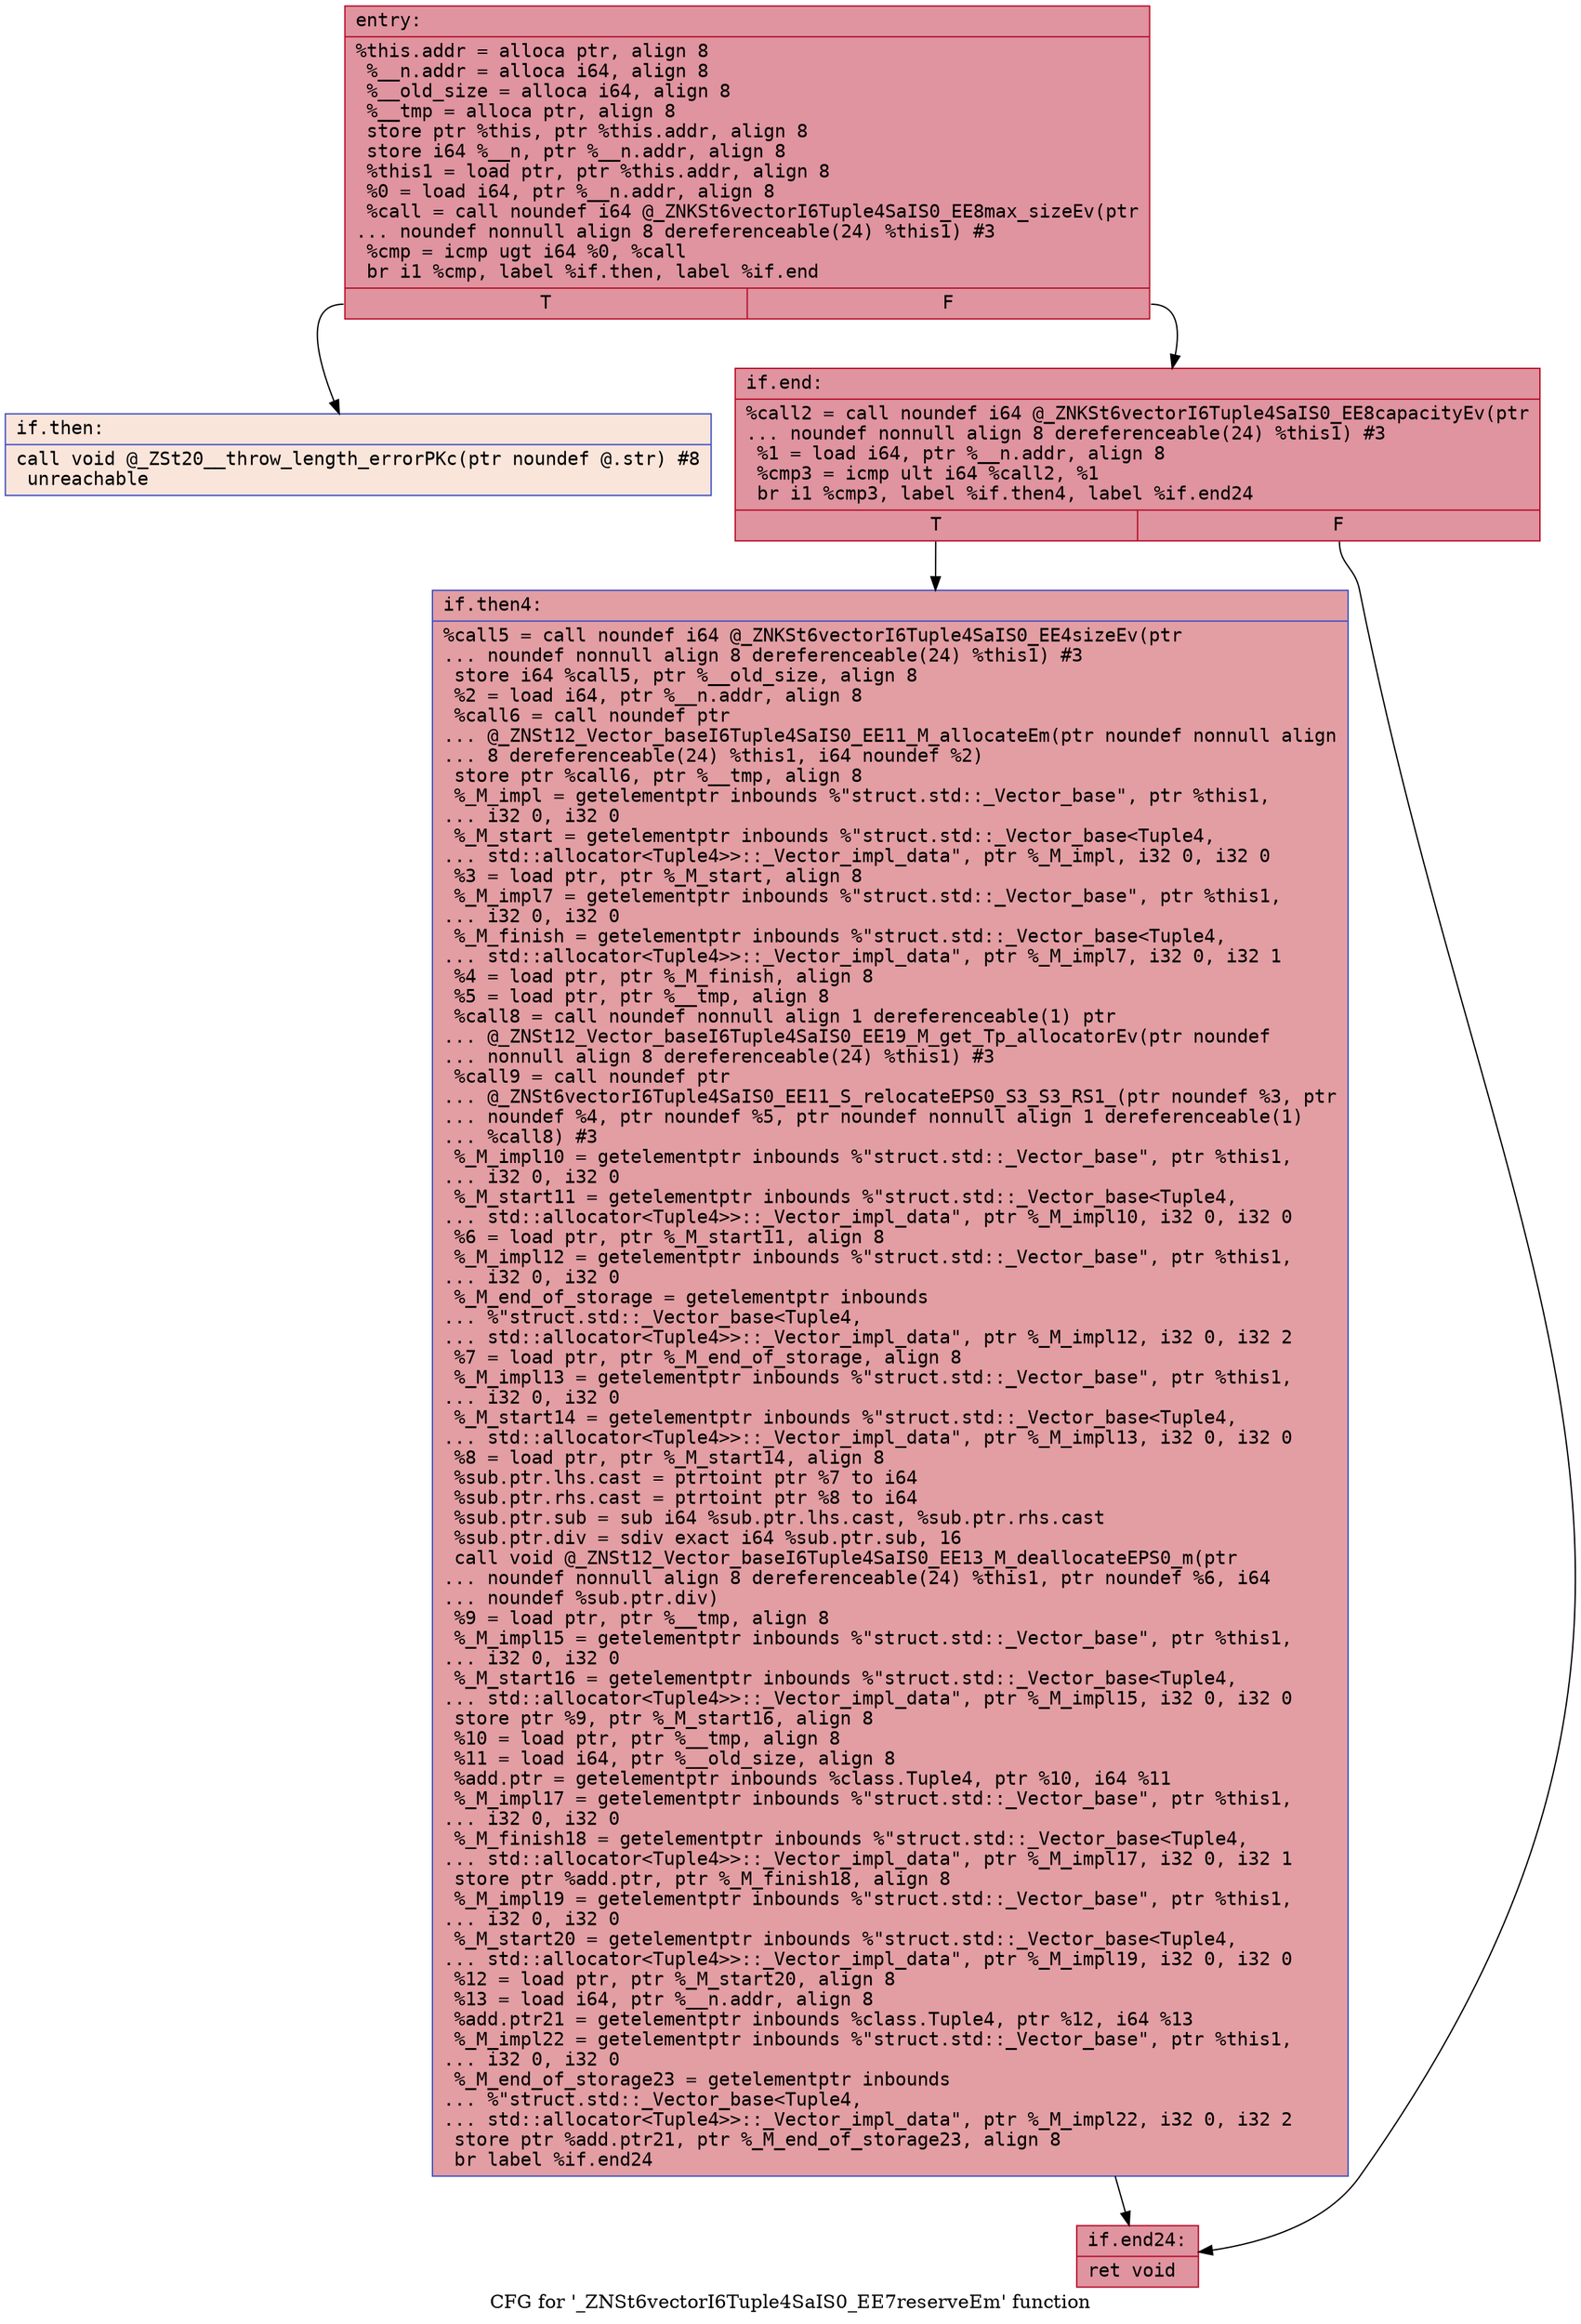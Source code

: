 digraph "CFG for '_ZNSt6vectorI6Tuple4SaIS0_EE7reserveEm' function" {
	label="CFG for '_ZNSt6vectorI6Tuple4SaIS0_EE7reserveEm' function";

	Node0x55c606351470 [shape=record,color="#b70d28ff", style=filled, fillcolor="#b70d2870" fontname="Courier",label="{entry:\l|  %this.addr = alloca ptr, align 8\l  %__n.addr = alloca i64, align 8\l  %__old_size = alloca i64, align 8\l  %__tmp = alloca ptr, align 8\l  store ptr %this, ptr %this.addr, align 8\l  store i64 %__n, ptr %__n.addr, align 8\l  %this1 = load ptr, ptr %this.addr, align 8\l  %0 = load i64, ptr %__n.addr, align 8\l  %call = call noundef i64 @_ZNKSt6vectorI6Tuple4SaIS0_EE8max_sizeEv(ptr\l... noundef nonnull align 8 dereferenceable(24) %this1) #3\l  %cmp = icmp ugt i64 %0, %call\l  br i1 %cmp, label %if.then, label %if.end\l|{<s0>T|<s1>F}}"];
	Node0x55c606351470:s0 -> Node0x55c606351bb0[tooltip="entry -> if.then\nProbability 0.00%" ];
	Node0x55c606351470:s1 -> Node0x55c606351c20[tooltip="entry -> if.end\nProbability 100.00%" ];
	Node0x55c606351bb0 [shape=record,color="#3d50c3ff", style=filled, fillcolor="#f4c5ad70" fontname="Courier",label="{if.then:\l|  call void @_ZSt20__throw_length_errorPKc(ptr noundef @.str) #8\l  unreachable\l}"];
	Node0x55c606351c20 [shape=record,color="#b70d28ff", style=filled, fillcolor="#b70d2870" fontname="Courier",label="{if.end:\l|  %call2 = call noundef i64 @_ZNKSt6vectorI6Tuple4SaIS0_EE8capacityEv(ptr\l... noundef nonnull align 8 dereferenceable(24) %this1) #3\l  %1 = load i64, ptr %__n.addr, align 8\l  %cmp3 = icmp ult i64 %call2, %1\l  br i1 %cmp3, label %if.then4, label %if.end24\l|{<s0>T|<s1>F}}"];
	Node0x55c606351c20:s0 -> Node0x55c606352440[tooltip="if.end -> if.then4\nProbability 50.00%" ];
	Node0x55c606351c20:s1 -> Node0x55c6063524f0[tooltip="if.end -> if.end24\nProbability 50.00%" ];
	Node0x55c606352440 [shape=record,color="#3d50c3ff", style=filled, fillcolor="#be242e70" fontname="Courier",label="{if.then4:\l|  %call5 = call noundef i64 @_ZNKSt6vectorI6Tuple4SaIS0_EE4sizeEv(ptr\l... noundef nonnull align 8 dereferenceable(24) %this1) #3\l  store i64 %call5, ptr %__old_size, align 8\l  %2 = load i64, ptr %__n.addr, align 8\l  %call6 = call noundef ptr\l... @_ZNSt12_Vector_baseI6Tuple4SaIS0_EE11_M_allocateEm(ptr noundef nonnull align\l... 8 dereferenceable(24) %this1, i64 noundef %2)\l  store ptr %call6, ptr %__tmp, align 8\l  %_M_impl = getelementptr inbounds %\"struct.std::_Vector_base\", ptr %this1,\l... i32 0, i32 0\l  %_M_start = getelementptr inbounds %\"struct.std::_Vector_base\<Tuple4,\l... std::allocator\<Tuple4\>\>::_Vector_impl_data\", ptr %_M_impl, i32 0, i32 0\l  %3 = load ptr, ptr %_M_start, align 8\l  %_M_impl7 = getelementptr inbounds %\"struct.std::_Vector_base\", ptr %this1,\l... i32 0, i32 0\l  %_M_finish = getelementptr inbounds %\"struct.std::_Vector_base\<Tuple4,\l... std::allocator\<Tuple4\>\>::_Vector_impl_data\", ptr %_M_impl7, i32 0, i32 1\l  %4 = load ptr, ptr %_M_finish, align 8\l  %5 = load ptr, ptr %__tmp, align 8\l  %call8 = call noundef nonnull align 1 dereferenceable(1) ptr\l... @_ZNSt12_Vector_baseI6Tuple4SaIS0_EE19_M_get_Tp_allocatorEv(ptr noundef\l... nonnull align 8 dereferenceable(24) %this1) #3\l  %call9 = call noundef ptr\l... @_ZNSt6vectorI6Tuple4SaIS0_EE11_S_relocateEPS0_S3_S3_RS1_(ptr noundef %3, ptr\l... noundef %4, ptr noundef %5, ptr noundef nonnull align 1 dereferenceable(1)\l... %call8) #3\l  %_M_impl10 = getelementptr inbounds %\"struct.std::_Vector_base\", ptr %this1,\l... i32 0, i32 0\l  %_M_start11 = getelementptr inbounds %\"struct.std::_Vector_base\<Tuple4,\l... std::allocator\<Tuple4\>\>::_Vector_impl_data\", ptr %_M_impl10, i32 0, i32 0\l  %6 = load ptr, ptr %_M_start11, align 8\l  %_M_impl12 = getelementptr inbounds %\"struct.std::_Vector_base\", ptr %this1,\l... i32 0, i32 0\l  %_M_end_of_storage = getelementptr inbounds\l... %\"struct.std::_Vector_base\<Tuple4,\l... std::allocator\<Tuple4\>\>::_Vector_impl_data\", ptr %_M_impl12, i32 0, i32 2\l  %7 = load ptr, ptr %_M_end_of_storage, align 8\l  %_M_impl13 = getelementptr inbounds %\"struct.std::_Vector_base\", ptr %this1,\l... i32 0, i32 0\l  %_M_start14 = getelementptr inbounds %\"struct.std::_Vector_base\<Tuple4,\l... std::allocator\<Tuple4\>\>::_Vector_impl_data\", ptr %_M_impl13, i32 0, i32 0\l  %8 = load ptr, ptr %_M_start14, align 8\l  %sub.ptr.lhs.cast = ptrtoint ptr %7 to i64\l  %sub.ptr.rhs.cast = ptrtoint ptr %8 to i64\l  %sub.ptr.sub = sub i64 %sub.ptr.lhs.cast, %sub.ptr.rhs.cast\l  %sub.ptr.div = sdiv exact i64 %sub.ptr.sub, 16\l  call void @_ZNSt12_Vector_baseI6Tuple4SaIS0_EE13_M_deallocateEPS0_m(ptr\l... noundef nonnull align 8 dereferenceable(24) %this1, ptr noundef %6, i64\l... noundef %sub.ptr.div)\l  %9 = load ptr, ptr %__tmp, align 8\l  %_M_impl15 = getelementptr inbounds %\"struct.std::_Vector_base\", ptr %this1,\l... i32 0, i32 0\l  %_M_start16 = getelementptr inbounds %\"struct.std::_Vector_base\<Tuple4,\l... std::allocator\<Tuple4\>\>::_Vector_impl_data\", ptr %_M_impl15, i32 0, i32 0\l  store ptr %9, ptr %_M_start16, align 8\l  %10 = load ptr, ptr %__tmp, align 8\l  %11 = load i64, ptr %__old_size, align 8\l  %add.ptr = getelementptr inbounds %class.Tuple4, ptr %10, i64 %11\l  %_M_impl17 = getelementptr inbounds %\"struct.std::_Vector_base\", ptr %this1,\l... i32 0, i32 0\l  %_M_finish18 = getelementptr inbounds %\"struct.std::_Vector_base\<Tuple4,\l... std::allocator\<Tuple4\>\>::_Vector_impl_data\", ptr %_M_impl17, i32 0, i32 1\l  store ptr %add.ptr, ptr %_M_finish18, align 8\l  %_M_impl19 = getelementptr inbounds %\"struct.std::_Vector_base\", ptr %this1,\l... i32 0, i32 0\l  %_M_start20 = getelementptr inbounds %\"struct.std::_Vector_base\<Tuple4,\l... std::allocator\<Tuple4\>\>::_Vector_impl_data\", ptr %_M_impl19, i32 0, i32 0\l  %12 = load ptr, ptr %_M_start20, align 8\l  %13 = load i64, ptr %__n.addr, align 8\l  %add.ptr21 = getelementptr inbounds %class.Tuple4, ptr %12, i64 %13\l  %_M_impl22 = getelementptr inbounds %\"struct.std::_Vector_base\", ptr %this1,\l... i32 0, i32 0\l  %_M_end_of_storage23 = getelementptr inbounds\l... %\"struct.std::_Vector_base\<Tuple4,\l... std::allocator\<Tuple4\>\>::_Vector_impl_data\", ptr %_M_impl22, i32 0, i32 2\l  store ptr %add.ptr21, ptr %_M_end_of_storage23, align 8\l  br label %if.end24\l}"];
	Node0x55c606352440 -> Node0x55c6063524f0[tooltip="if.then4 -> if.end24\nProbability 100.00%" ];
	Node0x55c6063524f0 [shape=record,color="#b70d28ff", style=filled, fillcolor="#b70d2870" fontname="Courier",label="{if.end24:\l|  ret void\l}"];
}
